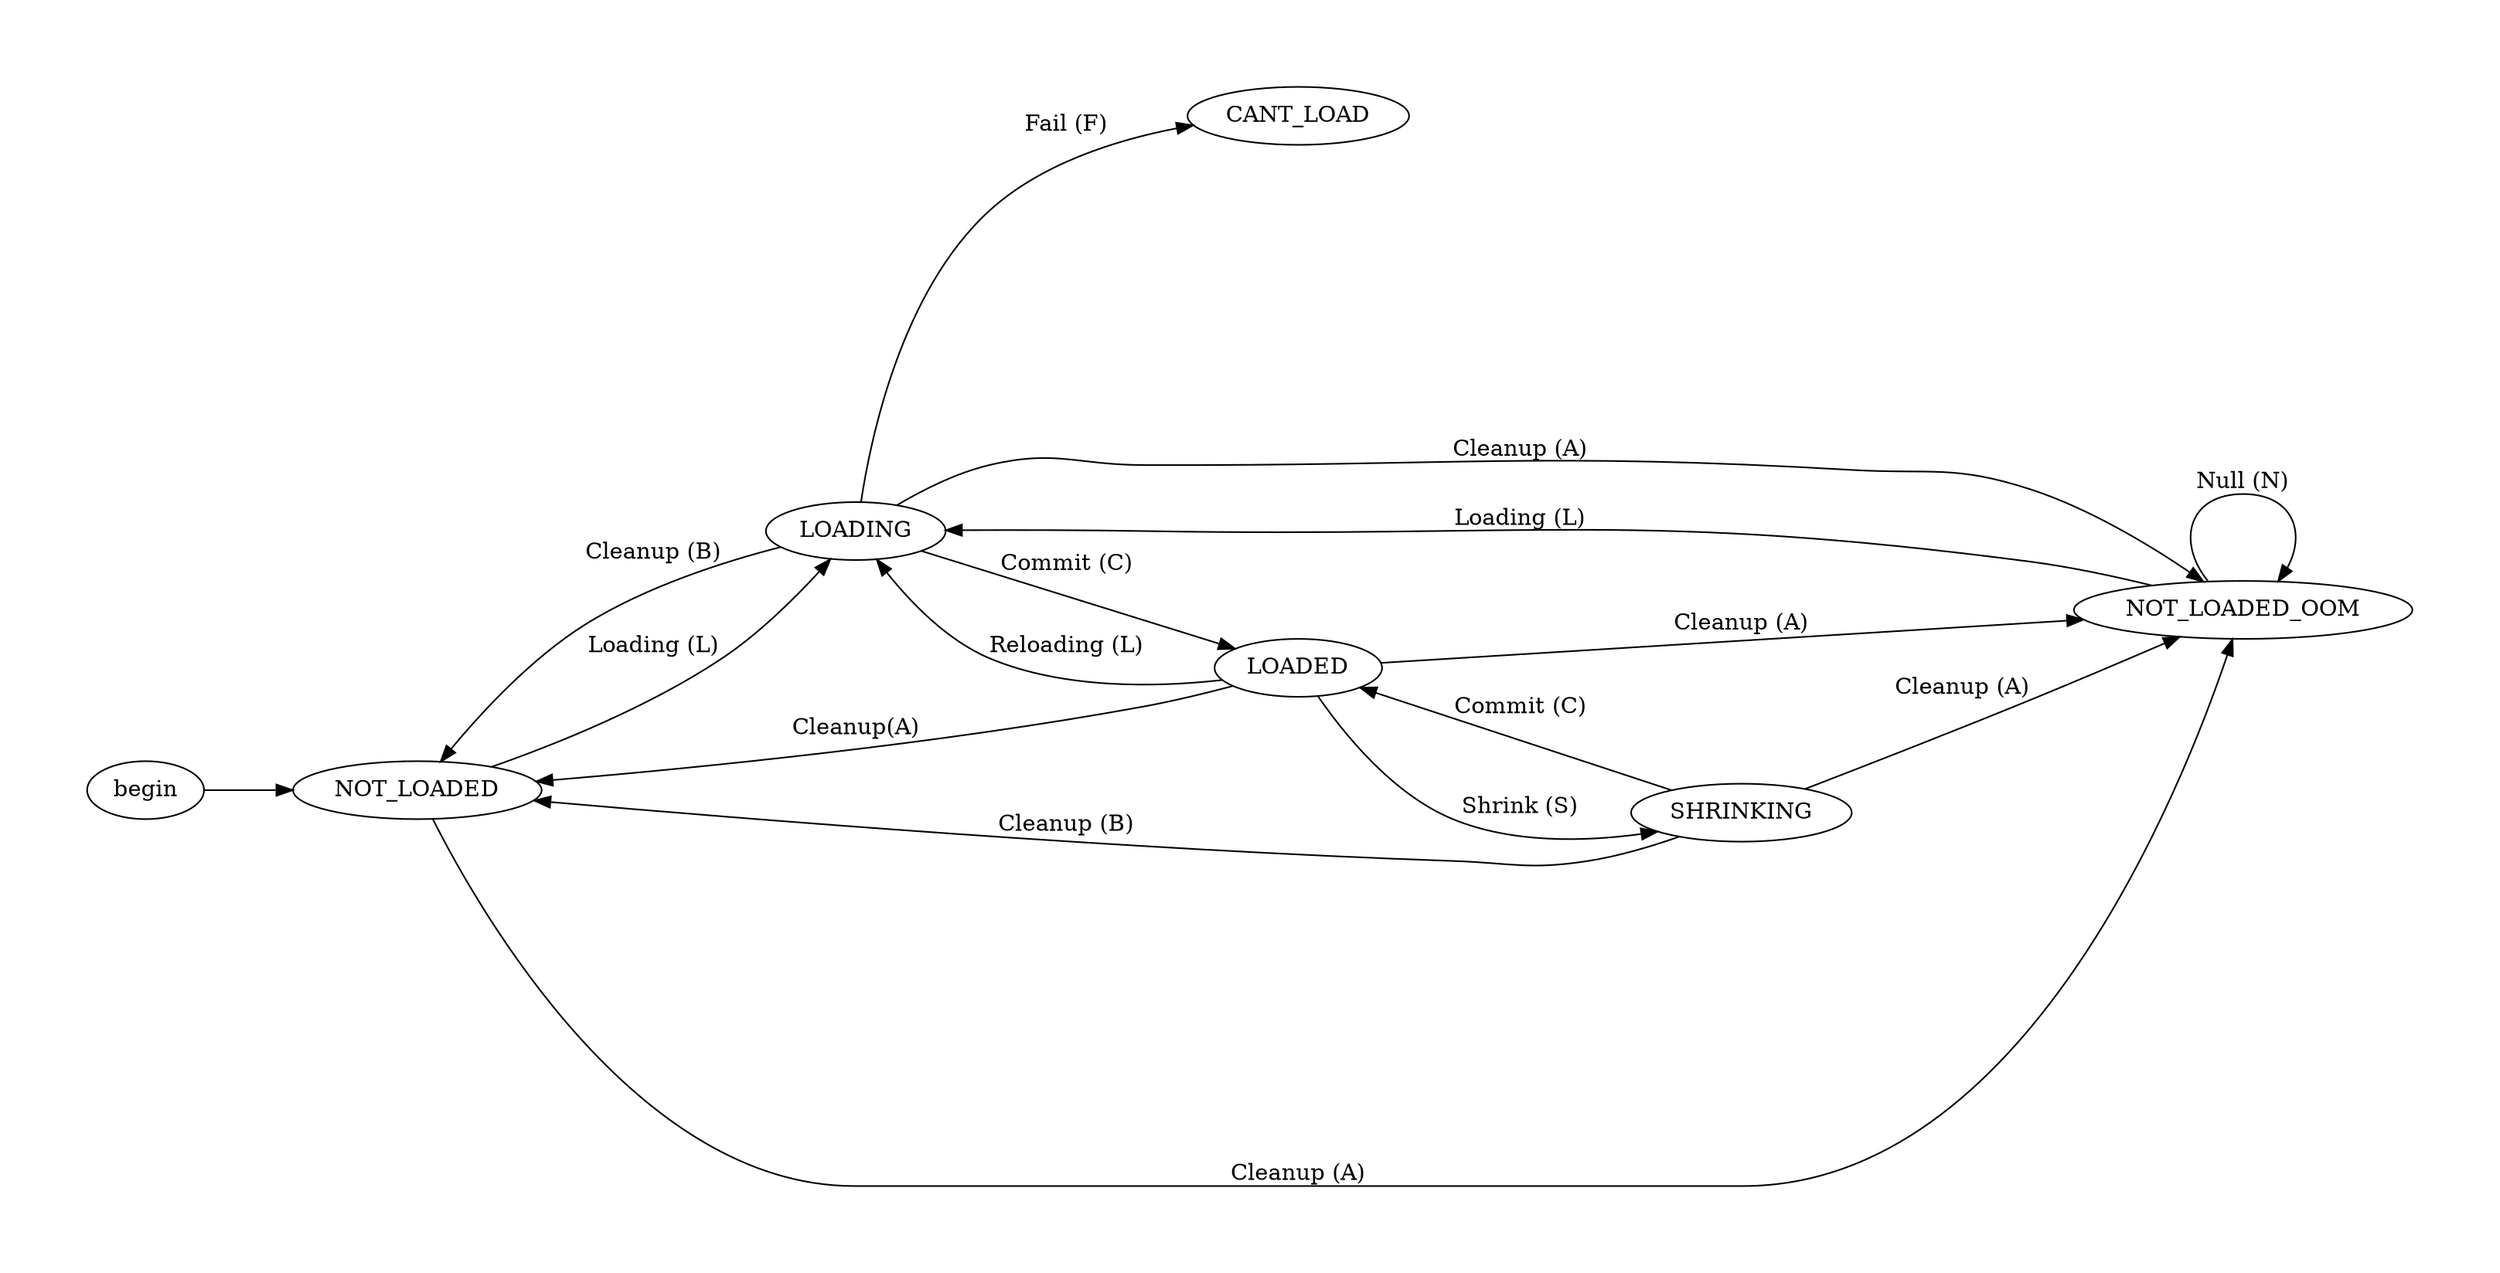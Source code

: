 digraph {
        graph [rankdir=LR, pad=".75", ranksep="0.75", nodesep="0.75"];

	begin
	NOT_LOADED
	LOADING
	LOADED
	CANT_LOAD
	SHRINKING
	NOT_LOADED_OOM

	begin -> NOT_LOADED
	NOT_LOADED -> NOT_LOADED_OOM [label="Cleanup (A)"]
	NOT_LOADED -> LOADING [label="Loading (L)"]
	LOADED -> LOADING [label="Reloading (L)"]
	NOT_LOADED_OOM -> LOADING [label="Loading (L)"]
	LOADING -> LOADED [label="Commit (C)"]
	LOADING -> CANT_LOAD [label="Fail (F)"]
	LOADING -> NOT_LOADED_OOM [label="Cleanup (A)"]
	LOADING -> NOT_LOADED [label="Cleanup (B)"]
	LOADED -> SHRINKING [label="Shrink (S)"]
	SHRINKING -> LOADED [label="Commit (C)"] 
	SHRINKING -> NOT_LOADED_OOM [label="Cleanup (A)"]
	SHRINKING -> NOT_LOADED [label="Cleanup (B)"]
	LOADED -> NOT_LOADED_OOM [label="Cleanup (A)"]
	LOADED -> NOT_LOADED [label="Cleanup(A)"]
	NOT_LOADED_OOM -> NOT_LOADED_OOM [label="Null (N)"]
}
